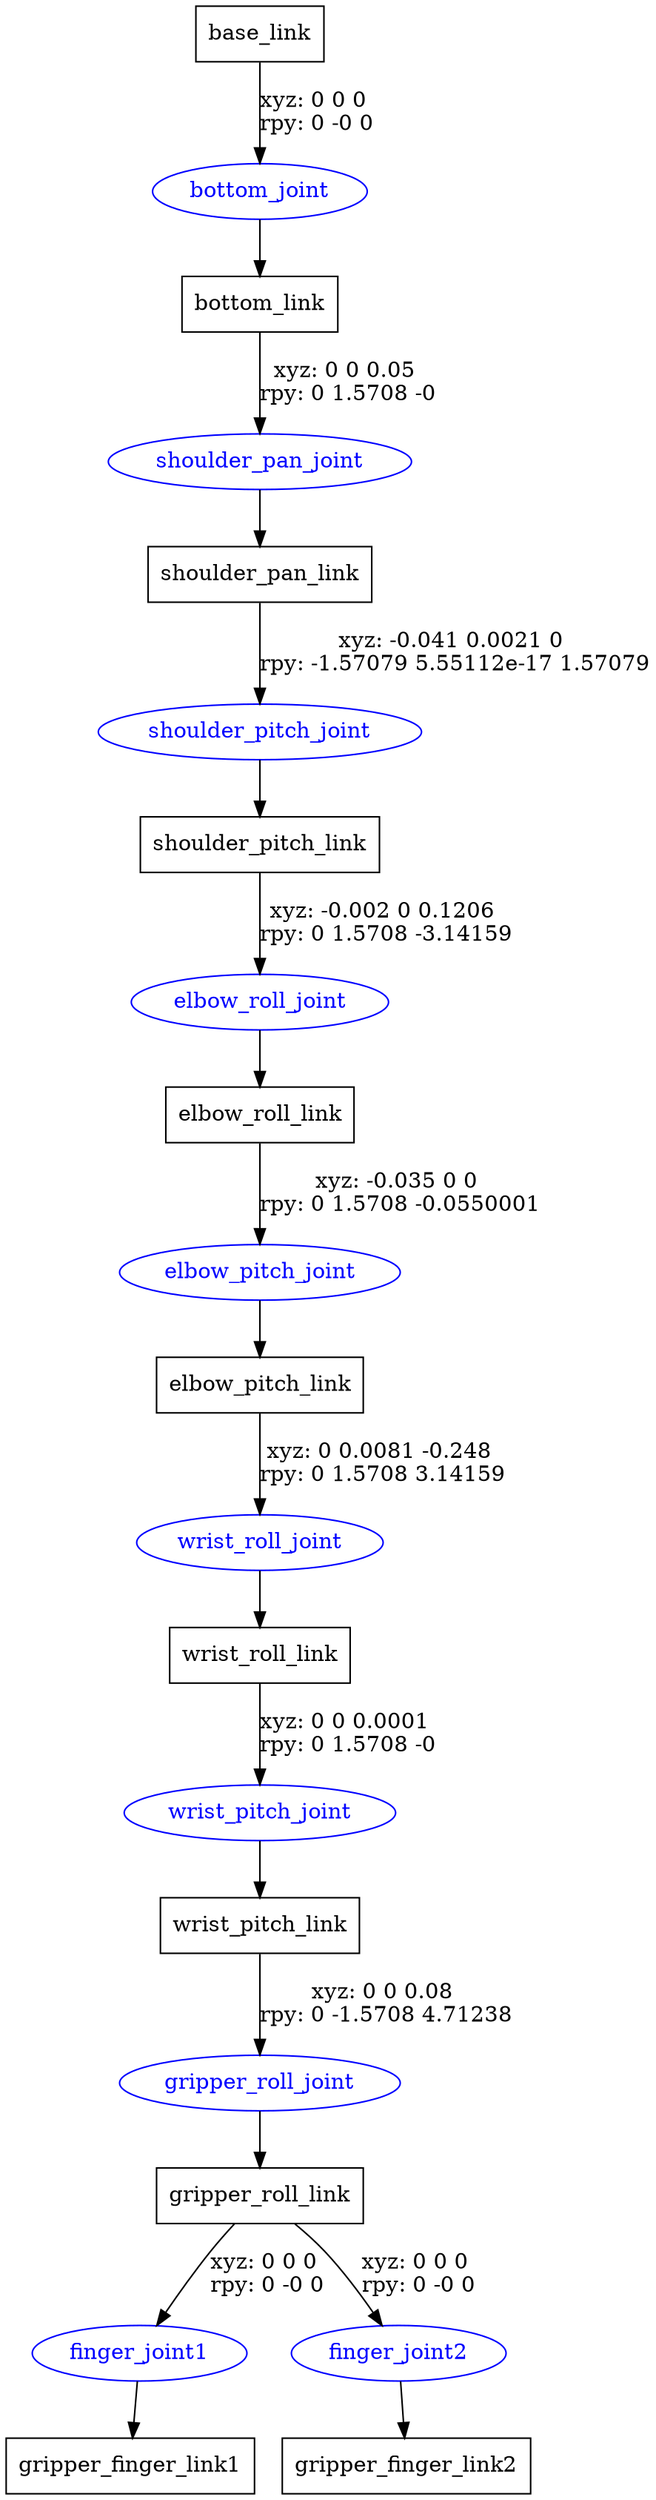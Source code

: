 digraph G {
node [shape=box];
"base_link" [label="base_link"];
"bottom_link" [label="bottom_link"];
"shoulder_pan_link" [label="shoulder_pan_link"];
"shoulder_pitch_link" [label="shoulder_pitch_link"];
"elbow_roll_link" [label="elbow_roll_link"];
"elbow_pitch_link" [label="elbow_pitch_link"];
"wrist_roll_link" [label="wrist_roll_link"];
"wrist_pitch_link" [label="wrist_pitch_link"];
"gripper_roll_link" [label="gripper_roll_link"];
"gripper_finger_link1" [label="gripper_finger_link1"];
"gripper_finger_link2" [label="gripper_finger_link2"];
node [shape=ellipse, color=blue, fontcolor=blue];
"base_link" -> "bottom_joint" [label="xyz: 0 0 0 \nrpy: 0 -0 0"]
"bottom_joint" -> "bottom_link"
"bottom_link" -> "shoulder_pan_joint" [label="xyz: 0 0 0.05 \nrpy: 0 1.5708 -0"]
"shoulder_pan_joint" -> "shoulder_pan_link"
"shoulder_pan_link" -> "shoulder_pitch_joint" [label="xyz: -0.041 0.0021 0 \nrpy: -1.57079 5.55112e-17 1.57079"]
"shoulder_pitch_joint" -> "shoulder_pitch_link"
"shoulder_pitch_link" -> "elbow_roll_joint" [label="xyz: -0.002 0 0.1206 \nrpy: 0 1.5708 -3.14159"]
"elbow_roll_joint" -> "elbow_roll_link"
"elbow_roll_link" -> "elbow_pitch_joint" [label="xyz: -0.035 0 0 \nrpy: 0 1.5708 -0.0550001"]
"elbow_pitch_joint" -> "elbow_pitch_link"
"elbow_pitch_link" -> "wrist_roll_joint" [label="xyz: 0 0.0081 -0.248 \nrpy: 0 1.5708 3.14159"]
"wrist_roll_joint" -> "wrist_roll_link"
"wrist_roll_link" -> "wrist_pitch_joint" [label="xyz: 0 0 0.0001 \nrpy: 0 1.5708 -0"]
"wrist_pitch_joint" -> "wrist_pitch_link"
"wrist_pitch_link" -> "gripper_roll_joint" [label="xyz: 0 0 0.08 \nrpy: 0 -1.5708 4.71238"]
"gripper_roll_joint" -> "gripper_roll_link"
"gripper_roll_link" -> "finger_joint1" [label="xyz: 0 0 0 \nrpy: 0 -0 0"]
"finger_joint1" -> "gripper_finger_link1"
"gripper_roll_link" -> "finger_joint2" [label="xyz: 0 0 0 \nrpy: 0 -0 0"]
"finger_joint2" -> "gripper_finger_link2"
}
